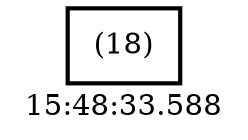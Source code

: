 digraph  g{ graph[label = "15:48:33.588"]
node [shape=rectangle, color=black, fontcolor=black, style=bold] edge [color=black] 0 [label="(18)"] ; 
}

